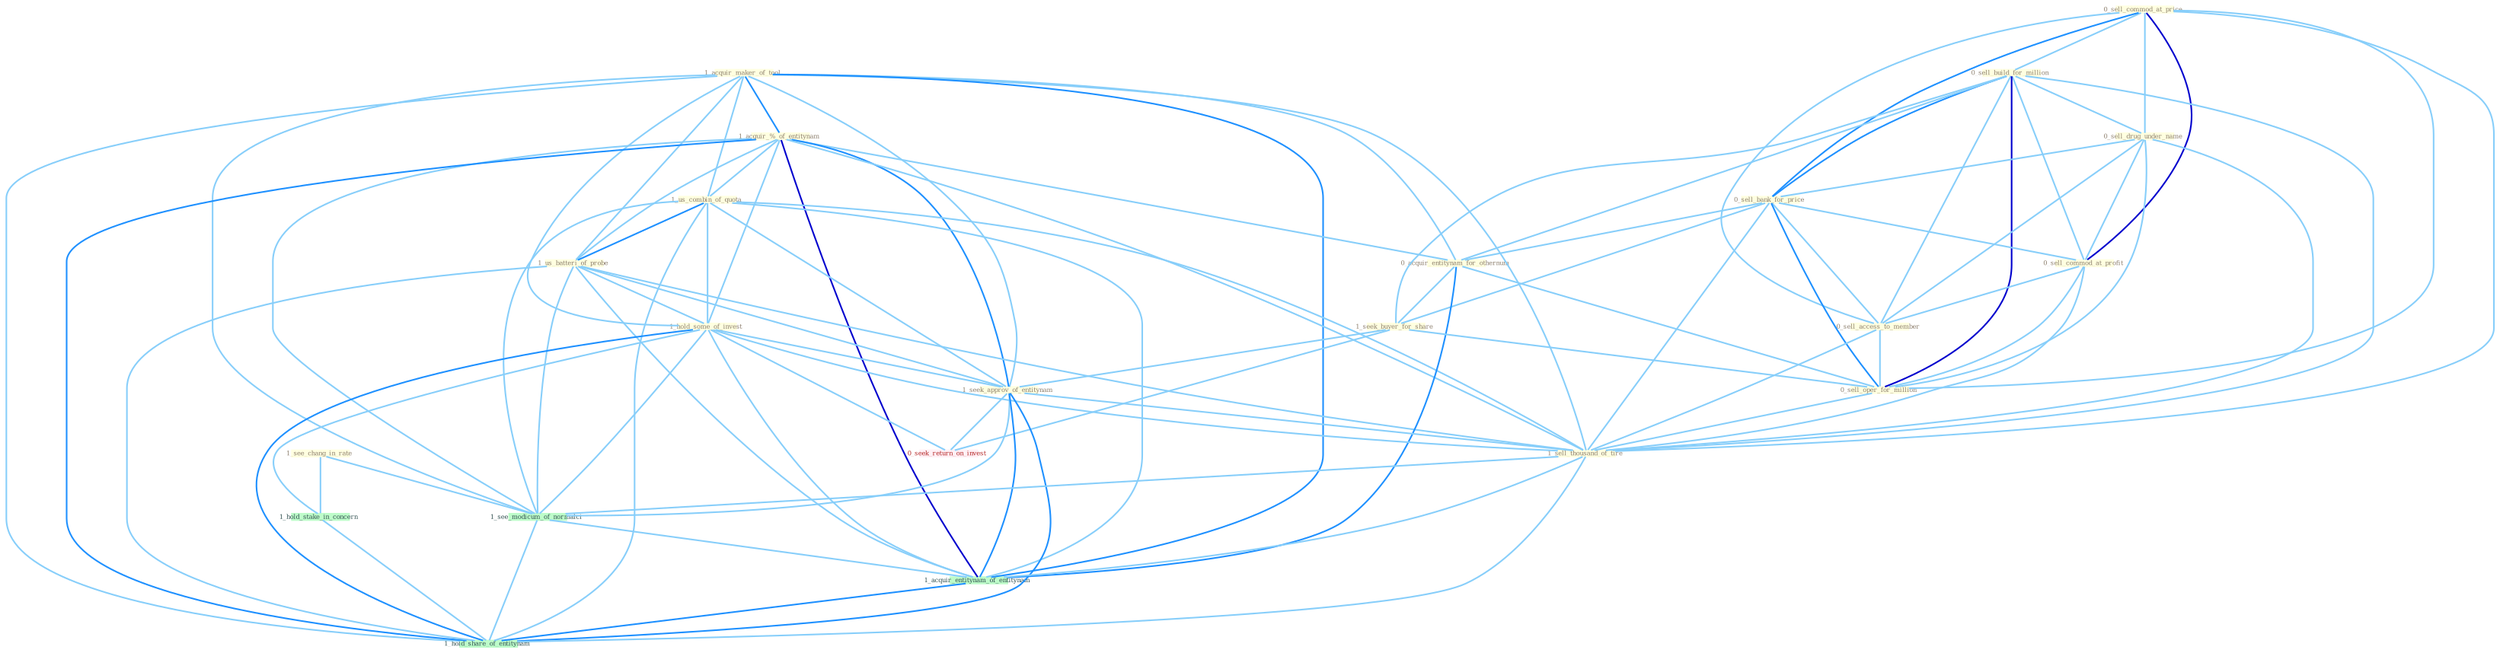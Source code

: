 Graph G{ 
    node
    [shape=polygon,style=filled,width=.5,height=.06,color="#BDFCC9",fixedsize=true,fontsize=4,
    fontcolor="#2f4f4f"];
    {node
    [color="#ffffe0", fontcolor="#8b7d6b"] "1_acquir_maker_of_tool " "1_see_chang_in_rate " "0_sell_commod_at_price " "1_acquir_%_of_entitynam " "0_sell_build_for_million " "1_us_combin_of_quota " "0_sell_drug_under_name " "0_sell_bank_for_price " "0_sell_commod_at_profit " "0_sell_access_to_member " "1_us_batteri_of_probe " "0_acquir_entitynam_for_othernum " "1_hold_some_of_invest " "1_seek_buyer_for_share " "1_seek_approv_of_entitynam " "0_sell_oper_for_million " "1_sell_thousand_of_tire "}
{node [color="#fff0f5", fontcolor="#b22222"] "0_seek_return_on_invest "}
edge [color="#B0E2FF"];

	"1_acquir_maker_of_tool " -- "1_acquir_%_of_entitynam " [w="2", color="#1e90ff" , len=0.8];
	"1_acquir_maker_of_tool " -- "1_us_combin_of_quota " [w="1", color="#87cefa" ];
	"1_acquir_maker_of_tool " -- "1_us_batteri_of_probe " [w="1", color="#87cefa" ];
	"1_acquir_maker_of_tool " -- "0_acquir_entitynam_for_othernum " [w="1", color="#87cefa" ];
	"1_acquir_maker_of_tool " -- "1_hold_some_of_invest " [w="1", color="#87cefa" ];
	"1_acquir_maker_of_tool " -- "1_seek_approv_of_entitynam " [w="1", color="#87cefa" ];
	"1_acquir_maker_of_tool " -- "1_sell_thousand_of_tire " [w="1", color="#87cefa" ];
	"1_acquir_maker_of_tool " -- "1_see_modicum_of_normalci " [w="1", color="#87cefa" ];
	"1_acquir_maker_of_tool " -- "1_acquir_entitynam_of_entitynam " [w="2", color="#1e90ff" , len=0.8];
	"1_acquir_maker_of_tool " -- "1_hold_share_of_entitynam " [w="1", color="#87cefa" ];
	"1_see_chang_in_rate " -- "1_hold_stake_in_concern " [w="1", color="#87cefa" ];
	"1_see_chang_in_rate " -- "1_see_modicum_of_normalci " [w="1", color="#87cefa" ];
	"0_sell_commod_at_price " -- "0_sell_build_for_million " [w="1", color="#87cefa" ];
	"0_sell_commod_at_price " -- "0_sell_drug_under_name " [w="1", color="#87cefa" ];
	"0_sell_commod_at_price " -- "0_sell_bank_for_price " [w="2", color="#1e90ff" , len=0.8];
	"0_sell_commod_at_price " -- "0_sell_commod_at_profit " [w="3", color="#0000cd" , len=0.6];
	"0_sell_commod_at_price " -- "0_sell_access_to_member " [w="1", color="#87cefa" ];
	"0_sell_commod_at_price " -- "0_sell_oper_for_million " [w="1", color="#87cefa" ];
	"0_sell_commod_at_price " -- "1_sell_thousand_of_tire " [w="1", color="#87cefa" ];
	"1_acquir_%_of_entitynam " -- "1_us_combin_of_quota " [w="1", color="#87cefa" ];
	"1_acquir_%_of_entitynam " -- "1_us_batteri_of_probe " [w="1", color="#87cefa" ];
	"1_acquir_%_of_entitynam " -- "0_acquir_entitynam_for_othernum " [w="1", color="#87cefa" ];
	"1_acquir_%_of_entitynam " -- "1_hold_some_of_invest " [w="1", color="#87cefa" ];
	"1_acquir_%_of_entitynam " -- "1_seek_approv_of_entitynam " [w="2", color="#1e90ff" , len=0.8];
	"1_acquir_%_of_entitynam " -- "1_sell_thousand_of_tire " [w="1", color="#87cefa" ];
	"1_acquir_%_of_entitynam " -- "1_see_modicum_of_normalci " [w="1", color="#87cefa" ];
	"1_acquir_%_of_entitynam " -- "1_acquir_entitynam_of_entitynam " [w="3", color="#0000cd" , len=0.6];
	"1_acquir_%_of_entitynam " -- "1_hold_share_of_entitynam " [w="2", color="#1e90ff" , len=0.8];
	"0_sell_build_for_million " -- "0_sell_drug_under_name " [w="1", color="#87cefa" ];
	"0_sell_build_for_million " -- "0_sell_bank_for_price " [w="2", color="#1e90ff" , len=0.8];
	"0_sell_build_for_million " -- "0_sell_commod_at_profit " [w="1", color="#87cefa" ];
	"0_sell_build_for_million " -- "0_sell_access_to_member " [w="1", color="#87cefa" ];
	"0_sell_build_for_million " -- "0_acquir_entitynam_for_othernum " [w="1", color="#87cefa" ];
	"0_sell_build_for_million " -- "1_seek_buyer_for_share " [w="1", color="#87cefa" ];
	"0_sell_build_for_million " -- "0_sell_oper_for_million " [w="3", color="#0000cd" , len=0.6];
	"0_sell_build_for_million " -- "1_sell_thousand_of_tire " [w="1", color="#87cefa" ];
	"1_us_combin_of_quota " -- "1_us_batteri_of_probe " [w="2", color="#1e90ff" , len=0.8];
	"1_us_combin_of_quota " -- "1_hold_some_of_invest " [w="1", color="#87cefa" ];
	"1_us_combin_of_quota " -- "1_seek_approv_of_entitynam " [w="1", color="#87cefa" ];
	"1_us_combin_of_quota " -- "1_sell_thousand_of_tire " [w="1", color="#87cefa" ];
	"1_us_combin_of_quota " -- "1_see_modicum_of_normalci " [w="1", color="#87cefa" ];
	"1_us_combin_of_quota " -- "1_acquir_entitynam_of_entitynam " [w="1", color="#87cefa" ];
	"1_us_combin_of_quota " -- "1_hold_share_of_entitynam " [w="1", color="#87cefa" ];
	"0_sell_drug_under_name " -- "0_sell_bank_for_price " [w="1", color="#87cefa" ];
	"0_sell_drug_under_name " -- "0_sell_commod_at_profit " [w="1", color="#87cefa" ];
	"0_sell_drug_under_name " -- "0_sell_access_to_member " [w="1", color="#87cefa" ];
	"0_sell_drug_under_name " -- "0_sell_oper_for_million " [w="1", color="#87cefa" ];
	"0_sell_drug_under_name " -- "1_sell_thousand_of_tire " [w="1", color="#87cefa" ];
	"0_sell_bank_for_price " -- "0_sell_commod_at_profit " [w="1", color="#87cefa" ];
	"0_sell_bank_for_price " -- "0_sell_access_to_member " [w="1", color="#87cefa" ];
	"0_sell_bank_for_price " -- "0_acquir_entitynam_for_othernum " [w="1", color="#87cefa" ];
	"0_sell_bank_for_price " -- "1_seek_buyer_for_share " [w="1", color="#87cefa" ];
	"0_sell_bank_for_price " -- "0_sell_oper_for_million " [w="2", color="#1e90ff" , len=0.8];
	"0_sell_bank_for_price " -- "1_sell_thousand_of_tire " [w="1", color="#87cefa" ];
	"0_sell_commod_at_profit " -- "0_sell_access_to_member " [w="1", color="#87cefa" ];
	"0_sell_commod_at_profit " -- "0_sell_oper_for_million " [w="1", color="#87cefa" ];
	"0_sell_commod_at_profit " -- "1_sell_thousand_of_tire " [w="1", color="#87cefa" ];
	"0_sell_access_to_member " -- "0_sell_oper_for_million " [w="1", color="#87cefa" ];
	"0_sell_access_to_member " -- "1_sell_thousand_of_tire " [w="1", color="#87cefa" ];
	"1_us_batteri_of_probe " -- "1_hold_some_of_invest " [w="1", color="#87cefa" ];
	"1_us_batteri_of_probe " -- "1_seek_approv_of_entitynam " [w="1", color="#87cefa" ];
	"1_us_batteri_of_probe " -- "1_sell_thousand_of_tire " [w="1", color="#87cefa" ];
	"1_us_batteri_of_probe " -- "1_see_modicum_of_normalci " [w="1", color="#87cefa" ];
	"1_us_batteri_of_probe " -- "1_acquir_entitynam_of_entitynam " [w="1", color="#87cefa" ];
	"1_us_batteri_of_probe " -- "1_hold_share_of_entitynam " [w="1", color="#87cefa" ];
	"0_acquir_entitynam_for_othernum " -- "1_seek_buyer_for_share " [w="1", color="#87cefa" ];
	"0_acquir_entitynam_for_othernum " -- "0_sell_oper_for_million " [w="1", color="#87cefa" ];
	"0_acquir_entitynam_for_othernum " -- "1_acquir_entitynam_of_entitynam " [w="2", color="#1e90ff" , len=0.8];
	"1_hold_some_of_invest " -- "1_seek_approv_of_entitynam " [w="1", color="#87cefa" ];
	"1_hold_some_of_invest " -- "1_sell_thousand_of_tire " [w="1", color="#87cefa" ];
	"1_hold_some_of_invest " -- "1_hold_stake_in_concern " [w="1", color="#87cefa" ];
	"1_hold_some_of_invest " -- "0_seek_return_on_invest " [w="1", color="#87cefa" ];
	"1_hold_some_of_invest " -- "1_see_modicum_of_normalci " [w="1", color="#87cefa" ];
	"1_hold_some_of_invest " -- "1_acquir_entitynam_of_entitynam " [w="1", color="#87cefa" ];
	"1_hold_some_of_invest " -- "1_hold_share_of_entitynam " [w="2", color="#1e90ff" , len=0.8];
	"1_seek_buyer_for_share " -- "1_seek_approv_of_entitynam " [w="1", color="#87cefa" ];
	"1_seek_buyer_for_share " -- "0_sell_oper_for_million " [w="1", color="#87cefa" ];
	"1_seek_buyer_for_share " -- "0_seek_return_on_invest " [w="1", color="#87cefa" ];
	"1_seek_approv_of_entitynam " -- "1_sell_thousand_of_tire " [w="1", color="#87cefa" ];
	"1_seek_approv_of_entitynam " -- "0_seek_return_on_invest " [w="1", color="#87cefa" ];
	"1_seek_approv_of_entitynam " -- "1_see_modicum_of_normalci " [w="1", color="#87cefa" ];
	"1_seek_approv_of_entitynam " -- "1_acquir_entitynam_of_entitynam " [w="2", color="#1e90ff" , len=0.8];
	"1_seek_approv_of_entitynam " -- "1_hold_share_of_entitynam " [w="2", color="#1e90ff" , len=0.8];
	"0_sell_oper_for_million " -- "1_sell_thousand_of_tire " [w="1", color="#87cefa" ];
	"1_sell_thousand_of_tire " -- "1_see_modicum_of_normalci " [w="1", color="#87cefa" ];
	"1_sell_thousand_of_tire " -- "1_acquir_entitynam_of_entitynam " [w="1", color="#87cefa" ];
	"1_sell_thousand_of_tire " -- "1_hold_share_of_entitynam " [w="1", color="#87cefa" ];
	"1_hold_stake_in_concern " -- "1_hold_share_of_entitynam " [w="1", color="#87cefa" ];
	"1_see_modicum_of_normalci " -- "1_acquir_entitynam_of_entitynam " [w="1", color="#87cefa" ];
	"1_see_modicum_of_normalci " -- "1_hold_share_of_entitynam " [w="1", color="#87cefa" ];
	"1_acquir_entitynam_of_entitynam " -- "1_hold_share_of_entitynam " [w="2", color="#1e90ff" , len=0.8];
}